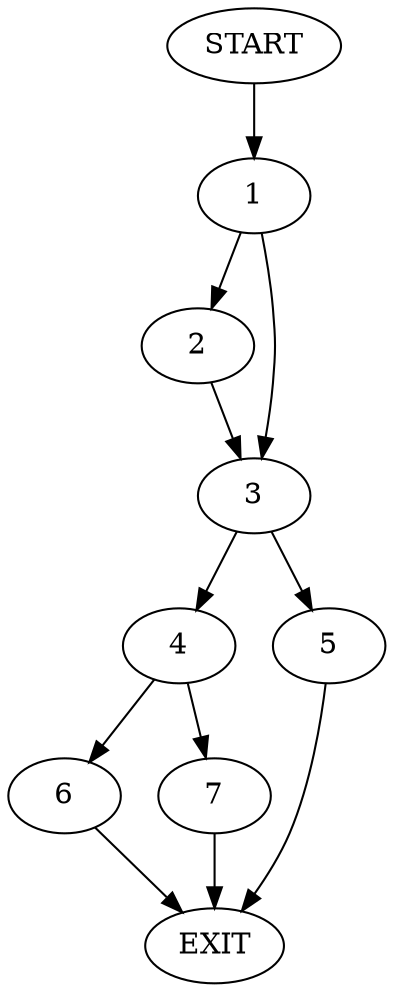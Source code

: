 digraph {
0 [label="START"]
8 [label="EXIT"]
0 -> 1
1 -> 2
1 -> 3
3 -> 4
3 -> 5
2 -> 3
5 -> 8
4 -> 6
4 -> 7
7 -> 8
6 -> 8
}
